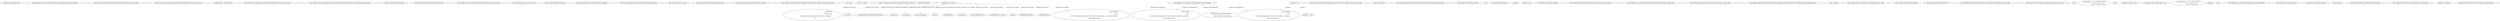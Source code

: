 digraph  {
n5 [label="HangFire.Server.WorkerContext", span=""];
n0 [cluster="HangFire.Server.WorkerContext.WorkerContext(HangFire.Server.WorkerContext)", label="Entry HangFire.Server.WorkerContext.WorkerContext(HangFire.Server.WorkerContext)", span="8-8"];
n1 [cluster="HangFire.Server.WorkerContext.WorkerContext(HangFire.Server.WorkerContext)", label="Exit HangFire.Server.WorkerContext.WorkerContext(HangFire.Server.WorkerContext)", span="8-8"];
n2 [cluster="HangFire.Server.WorkerContext.WorkerContext(HangFire.Server.ServerContext, int)", label="Entry HangFire.Server.WorkerContext.WorkerContext(HangFire.Server.ServerContext, int)", span="13-13"];
n3 [cluster="HangFire.Server.WorkerContext.WorkerContext(HangFire.Server.ServerContext, int)", label="WorkerNumber = workerNumber", span="16-16"];
n4 [cluster="HangFire.Server.WorkerContext.WorkerContext(HangFire.Server.ServerContext, int)", label="Exit HangFire.Server.WorkerContext.WorkerContext(HangFire.Server.ServerContext, int)", span="13-13"];
m0_66 [cluster="HangFire.Server.ServerJobDescriptor.ServerJobDescriptor(HangFire.JobActivator, HangFire.Server.JobPayload)", file="SqlWriteTransaction.cs", label="Entry HangFire.Server.ServerJobDescriptor.ServerJobDescriptor(HangFire.JobActivator, HangFire.Server.JobPayload)", span="10-10"];
m0_26 [cluster="System.Threading.Thread.Join()", file="SqlWriteTransaction.cs", label="Entry System.Threading.Thread.Join()", span="0-0"];
m0_44 [cluster="System.Threading.ManualResetEventSlim.Reset()", file="SqlWriteTransaction.cs", label="Entry System.Threading.ManualResetEventSlim.Reset()", span="0-0"];
m0_68 [cluster="HangFire.Server.JobPerformer.PerformJob(HangFire.Filters.PerformContext)", file="SqlWriteTransaction.cs", label="Entry HangFire.Server.JobPerformer.PerformJob(HangFire.Filters.PerformContext)", span="33-33"];
m0_45 [cluster="string.Format(string, params object[])", file="SqlWriteTransaction.cs", label="Entry string.Format(string, params object[])", span="0-0"];
m0_10 [cluster="System.Threading.Thread.Start()", file="SqlWriteTransaction.cs", label="Entry System.Threading.Thread.Start()", span="0-0"];
m0_27 [cluster="System.Threading.CancellationTokenSource.Dispose()", file="SqlWriteTransaction.cs", label="Entry System.Threading.CancellationTokenSource.Dispose()", span="0-0"];
m0_9 [cluster="System.Threading.Thread.Thread(System.Threading.ThreadStart)", file="SqlWriteTransaction.cs", label="Entry System.Threading.Thread.Thread(System.Threading.ThreadStart)", span="0-0"];
m0_7 [cluster="string.Format(string, object)", file="SqlWriteTransaction.cs", label="Entry string.Format(string, object)", span="0-0"];
m0_20 [cluster="System.Threading.ManualResetEventSlim.Set()", file="SqlWriteTransaction.cs", label="Entry System.Threading.ManualResetEventSlim.Set()", span="0-0"];
m0_14 [cluster="System.Threading.CancellationTokenSource.Cancel()", file="SqlWriteTransaction.cs", label="Entry System.Threading.CancellationTokenSource.Cancel()", span="0-0"];
m0_0 [cluster="HangFire.Server.Worker.Worker(HangFire.Server.WorkerPool, HangFire.Server.WorkerContext)", file="SqlWriteTransaction.cs", label="Entry HangFire.Server.Worker.Worker(HangFire.Server.WorkerPool, HangFire.Server.WorkerContext)", span="31-31"];
m0_1 [cluster="HangFire.Server.Worker.Worker(HangFire.Server.WorkerPool, HangFire.Server.WorkerContext)", file="SqlWriteTransaction.cs", label="_pool = pool", span="33-33"];
m0_2 [cluster="HangFire.Server.Worker.Worker(HangFire.Server.WorkerPool, HangFire.Server.WorkerContext)", file="SqlWriteTransaction.cs", label="_context = context", span="34-34"];
m0_3 [cluster="HangFire.Server.Worker.Worker(HangFire.Server.WorkerPool, HangFire.Server.WorkerContext)", file="SqlWriteTransaction.cs", label="Logger = LogManager.GetLogger(String.Format(''HangFire.Worker.{0}'', _context.WorkerNumber))", span="36-36"];
m0_5 [cluster="HangFire.Server.Worker.Worker(HangFire.Server.WorkerPool, HangFire.Server.WorkerContext)", file="SqlWriteTransaction.cs", label="_thread.Start()", span="43-43"];
m0_6 [cluster="HangFire.Server.Worker.Worker(HangFire.Server.WorkerPool, HangFire.Server.WorkerContext)", file="SqlWriteTransaction.cs", label="Exit HangFire.Server.Worker.Worker(HangFire.Server.WorkerPool, HangFire.Server.WorkerContext)", span="31-31"];
m0_8 [cluster="Unk.GetLogger", file="SqlWriteTransaction.cs", label="Entry Unk.GetLogger", span=""];
m0_42 [cluster="System.Threading.ManualResetEventSlim.Wait(System.Threading.CancellationToken)", file="SqlWriteTransaction.cs", label="Entry System.Threading.ManualResetEventSlim.Wait(System.Threading.CancellationToken)", span="0-0"];
m0_29 [cluster="HangFire.Server.Worker.DoWork()", file="SqlWriteTransaction.cs", label="Entry HangFire.Server.Worker.DoWork()", span="88-88"];
m0_30 [cluster="HangFire.Server.Worker.DoWork()", file="SqlWriteTransaction.cs", label=true, span="92-92"];
m0_31 [cluster="HangFire.Server.Worker.DoWork()", file="SqlWriteTransaction.cs", label="_pool.NotifyReady(this)", span="94-94"];
m0_36 [cluster="HangFire.Server.Worker.DoWork()", file="SqlWriteTransaction.cs", label=OperationCanceledException, span="104-104"];
m0_37 [cluster="HangFire.Server.Worker.DoWork()", file="SqlWriteTransaction.cs", label=Exception, span="107-107"];
m0_32 [cluster="HangFire.Server.Worker.DoWork()", file="SqlWriteTransaction.cs", label="_jobIsReady.Wait(_cts.Token)", span="95-95"];
m0_33 [cluster="HangFire.Server.Worker.DoWork()", file="SqlWriteTransaction.cs", label=_jobLock, span="97-97"];
m0_34 [cluster="HangFire.Server.Worker.DoWork()", file="SqlWriteTransaction.cs", label="PerformJob(_jobPayload)", span="99-99"];
m0_35 [cluster="HangFire.Server.Worker.DoWork()", file="SqlWriteTransaction.cs", label="_jobIsReady.Reset()", span="100-100"];
m0_38 [cluster="HangFire.Server.Worker.DoWork()", file="SqlWriteTransaction.cs", label="Crashed = true", span="109-109"];
m0_39 [cluster="HangFire.Server.Worker.DoWork()", file="SqlWriteTransaction.cs", label="Logger.Fatal(\r\n                    String.Format(\r\n                        ''Unexpected exception caught. The worker will be stopped.''),\r\n                    ex)", span="110-113"];
m0_40 [cluster="HangFire.Server.Worker.DoWork()", file="SqlWriteTransaction.cs", label="Exit HangFire.Server.Worker.DoWork()", span="88-88"];
m0_71 [cluster="HangFire.States.FailedState.FailedState(string, string, System.Exception)", file="SqlWriteTransaction.cs", label="Entry HangFire.States.FailedState.FailedState(string, string, System.Exception)", span="10-10"];
m0_72 [cluster="HangFire.Server.JobFetcher.RemoveFromFetchedQueue(IRedisClient, string, string)", file="SqlWriteTransaction.cs", label="Entry HangFire.Server.JobFetcher.RemoveFromFetchedQueue(IRedisClient, string, string)", span="90-90"];
m0_64 [cluster="HangFire.States.ProcessingState.ProcessingState(string, string, string)", file="SqlWriteTransaction.cs", label="Entry HangFire.States.ProcessingState.ProcessingState(string, string, string)", span="10-10"];
m0_67 [cluster="HangFire.Filters.PerformContext.PerformContext(HangFire.Server.WorkerContext, HangFire.Server.ServerJobDescriptor)", file="SqlWriteTransaction.cs", label="Entry HangFire.Filters.PerformContext.PerformContext(HangFire.Server.WorkerContext, HangFire.Server.ServerJobDescriptor)", span="13-13"];
m0_46 [cluster="Unk.Fatal", file="SqlWriteTransaction.cs", label="Entry Unk.Fatal", span=""];
m0_70 [cluster="HangFire.States.SucceededState.SucceededState(string, string)", file="SqlWriteTransaction.cs", label="Entry HangFire.States.SucceededState.SucceededState(string, string)", span="12-12"];
m0_11 [cluster="HangFire.Server.Worker.SendStop()", file="SqlWriteTransaction.cs", label="Entry HangFire.Server.Worker.SendStop()", span="46-46"];
m0_12 [cluster="HangFire.Server.Worker.SendStop()", file="SqlWriteTransaction.cs", label="_cts.Cancel()", span="48-48"];
m0_13 [cluster="HangFire.Server.Worker.SendStop()", file="SqlWriteTransaction.cs", label="Exit HangFire.Server.Worker.SendStop()", span="46-46"];
m0_65 [cluster="HangFire.States.JobState.Apply(IRedisClient, HangFire.States.JobState, params string[])", file="SqlWriteTransaction.cs", label="Entry HangFire.States.JobState.Apply(IRedisClient, HangFire.States.JobState, params string[])", span="47-47"];
m0_41 [cluster="HangFire.Server.WorkerPool.NotifyReady(HangFire.Server.Worker)", file="SqlWriteTransaction.cs", label="Entry HangFire.Server.WorkerPool.NotifyReady(HangFire.Server.Worker)", span="81-81"];
m0_43 [cluster="HangFire.Server.Worker.PerformJob(HangFire.Server.JobPayload)", file="SqlWriteTransaction.cs", label="Entry HangFire.Server.Worker.PerformJob(HangFire.Server.JobPayload)", span="118-118"];
m0_47 [cluster="HangFire.Server.Worker.PerformJob(HangFire.Server.JobPayload)", file="SqlWriteTransaction.cs", label=Redis, span="120-120"];
m0_48 [cluster="HangFire.Server.Worker.PerformJob(HangFire.Server.JobPayload)", file="SqlWriteTransaction.cs", label="!JobState.Apply(\r\n                    Redis,\r\n                    new ProcessingState(payload.Id, ''Worker has started processing.'', _context.ServerName),\r\n                    EnqueuedState.Name)", span="122-125"];
m0_52 [cluster="HangFire.Server.Worker.PerformJob(HangFire.Server.JobPayload)", file="SqlWriteTransaction.cs", label="jobDescriptor = new ServerJobDescriptor(\r\n                    _context.Activator, payload)", span="141-142"];
m0_60 [cluster="HangFire.Server.Worker.PerformJob(HangFire.Server.JobPayload)", file="SqlWriteTransaction.cs", label="JobState.Apply(\r\n                        Redis,\r\n                        new SucceededState(payload.Id, ''The job has been completed successfully.''),\r\n                        ProcessingState.Name)", span="169-172"];
m0_61 [cluster="HangFire.Server.Worker.PerformJob(HangFire.Server.JobPayload)", file="SqlWriteTransaction.cs", label="JobState.Apply(\r\n                        Redis,\r\n                        new FailedState(payload.Id, ''The job has been failed.'', exception),\r\n                        ProcessingState.Name)", span="176-179"];
m0_62 [cluster="HangFire.Server.Worker.PerformJob(HangFire.Server.JobPayload)", file="SqlWriteTransaction.cs", label="JobFetcher.RemoveFromFetchedQueue(\r\n                    Redis, payload.Id, payload.Queue)", span="187-188"];
m0_49 [cluster="HangFire.Server.Worker.PerformJob(HangFire.Server.JobPayload)", file="SqlWriteTransaction.cs", label="return;", span="127-127"];
m0_50 [cluster="HangFire.Server.Worker.PerformJob(HangFire.Server.JobPayload)", file="SqlWriteTransaction.cs", label="Exception exception = null", span="136-136"];
m0_51 [cluster="HangFire.Server.Worker.PerformJob(HangFire.Server.JobPayload)", file="SqlWriteTransaction.cs", label="ServerJobDescriptor jobDescriptor = null", span="138-138"];
m0_53 [cluster="HangFire.Server.Worker.PerformJob(HangFire.Server.JobPayload)", file="SqlWriteTransaction.cs", label="var performContext = new PerformContext(\r\n                    _context, jobDescriptor)", span="144-145"];
m0_54 [cluster="HangFire.Server.Worker.PerformJob(HangFire.Server.JobPayload)", file="SqlWriteTransaction.cs", label="_context.Performer.PerformJob(performContext)", span="147-147"];
m0_55 [cluster="HangFire.Server.Worker.PerformJob(HangFire.Server.JobPayload)", file="SqlWriteTransaction.cs", label=Exception, span="149-149"];
m0_58 [cluster="HangFire.Server.Worker.PerformJob(HangFire.Server.JobPayload)", file="SqlWriteTransaction.cs", label=Redis, span="165-165"];
m0_56 [cluster="HangFire.Server.Worker.PerformJob(HangFire.Server.JobPayload)", file="SqlWriteTransaction.cs", label="exception = ex", span="151-151"];
m0_59 [cluster="HangFire.Server.Worker.PerformJob(HangFire.Server.JobPayload)", file="SqlWriteTransaction.cs", label="exception == null", span="167-167"];
m0_63 [cluster="HangFire.Server.Worker.PerformJob(HangFire.Server.JobPayload)", file="SqlWriteTransaction.cs", label="Exit HangFire.Server.Worker.PerformJob(HangFire.Server.JobPayload)", span="118-118"];
m0_21 [cluster="HangFire.Server.Worker.Dispose()", file="SqlWriteTransaction.cs", label="Entry HangFire.Server.Worker.Dispose()", span="79-79"];
m0_22 [cluster="HangFire.Server.Worker.Dispose()", file="SqlWriteTransaction.cs", label="_thread.Join()", span="81-81"];
m0_23 [cluster="HangFire.Server.Worker.Dispose()", file="SqlWriteTransaction.cs", label="_cts.Dispose()", span="83-83"];
m0_24 [cluster="HangFire.Server.Worker.Dispose()", file="SqlWriteTransaction.cs", label="_jobIsReady.Dispose()", span="84-84"];
m0_25 [cluster="HangFire.Server.Worker.Dispose()", file="SqlWriteTransaction.cs", label="Exit HangFire.Server.Worker.Dispose()", span="79-79"];
m0_69 [cluster="Unk.Error", file="SqlWriteTransaction.cs", label="Entry Unk.Error", span=""];
m0_28 [cluster="System.Threading.ManualResetEventSlim.Dispose()", file="SqlWriteTransaction.cs", label="Entry System.Threading.ManualResetEventSlim.Dispose()", span="0-0"];
m0_15 [cluster="HangFire.Server.Worker.Process(HangFire.Server.JobPayload)", file="SqlWriteTransaction.cs", label="Entry HangFire.Server.Worker.Process(HangFire.Server.JobPayload)", span="69-69"];
m0_16 [cluster="HangFire.Server.Worker.Process(HangFire.Server.JobPayload)", file="SqlWriteTransaction.cs", label=_jobLock, span="71-71"];
m0_17 [cluster="HangFire.Server.Worker.Process(HangFire.Server.JobPayload)", file="SqlWriteTransaction.cs", label="_jobPayload = payload", span="73-73"];
m0_18 [cluster="HangFire.Server.Worker.Process(HangFire.Server.JobPayload)", file="SqlWriteTransaction.cs", label="_jobIsReady.Set()", span="76-76"];
m0_19 [cluster="HangFire.Server.Worker.Process(HangFire.Server.JobPayload)", file="SqlWriteTransaction.cs", label="Exit HangFire.Server.Worker.Process(HangFire.Server.JobPayload)", span="69-69"];
m0_73 [file="SqlWriteTransaction.cs", label="HangFire.Server.Worker", span=""];
m0_43 -> m0_48  [color=darkseagreen4, key=1, label="HangFire.Server.JobPayload", style=dashed];
m0_43 -> m0_60  [color=darkseagreen4, key=1, label="HangFire.Server.JobPayload", style=dashed];
m0_43 -> m0_61  [color=darkseagreen4, key=1, label="HangFire.Server.JobPayload", style=dashed];
m0_43 -> m0_62  [color=darkseagreen4, key=1, label="HangFire.Server.JobPayload", style=dashed];
m0_56 -> m0_59  [color=darkseagreen4, key=1, label=exception, style=dashed];
m0_56 -> m0_61  [color=darkseagreen4, key=1, label=exception, style=dashed];
m0_73 -> m0_5  [color=darkseagreen4, key=1, label="HangFire.Server.Worker", style=dashed];
m0_73 -> m0_12  [color=darkseagreen4, key=1, label="HangFire.Server.Worker", style=dashed];
m0_73 -> m0_16  [color=darkseagreen4, key=1, label="HangFire.Server.Worker", style=dashed];
m0_73 -> m0_18  [color=darkseagreen4, key=1, label="HangFire.Server.Worker", style=dashed];
m0_73 -> m0_22  [color=darkseagreen4, key=1, label="HangFire.Server.Worker", style=dashed];
m0_73 -> m0_23  [color=darkseagreen4, key=1, label="HangFire.Server.Worker", style=dashed];
m0_73 -> m0_24  [color=darkseagreen4, key=1, label="HangFire.Server.Worker", style=dashed];
m0_73 -> m0_31  [color=darkseagreen4, key=1, label="HangFire.Server.Worker", style=dashed];
m0_73 -> m0_32  [color=darkseagreen4, key=1, label="HangFire.Server.Worker", style=dashed];
m0_73 -> m0_33  [color=darkseagreen4, key=1, label="HangFire.Server.Worker", style=dashed];
m0_73 -> m0_34  [color=darkseagreen4, key=1, label="HangFire.Server.Worker", style=dashed];
m0_73 -> m0_35  [color=darkseagreen4, key=1, label="HangFire.Server.Worker", style=dashed];
m0_73 -> m0_39  [color=darkseagreen4, key=1, label="HangFire.Server.Worker", style=dashed];
m0_73 -> m0_48  [color=darkseagreen4, key=1, label="HangFire.Server.Worker", style=dashed];
m0_73 -> m0_54  [color=darkseagreen4, key=1, label="HangFire.Server.Worker", style=dashed];
}
